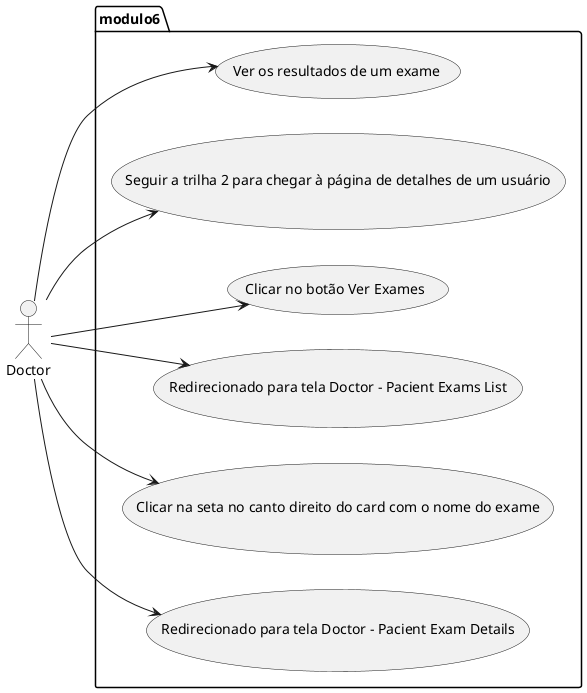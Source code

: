 @startuml teste

left to right direction
actor Doctor as d
package modulo6 {
  usecase "Ver os resultados de um exame" as UC1
  usecase "Seguir a trilha 2 para chegar à página de detalhes de um usuário" as UC2
  usecase "Clicar no botão Ver Exames" as UC3
  usecase "Redirecionado para tela Doctor - Pacient Exams List" as UC4
  usecase "Clicar na seta no canto direito do card com o nome do exame" as UC5
  usecase "Redirecionado para tela Doctor - Pacient Exam Details" as UC6
}
d --> UC1
d --> UC2
d --> UC3
d --> UC4
d --> UC5
d --> UC6

@enduml